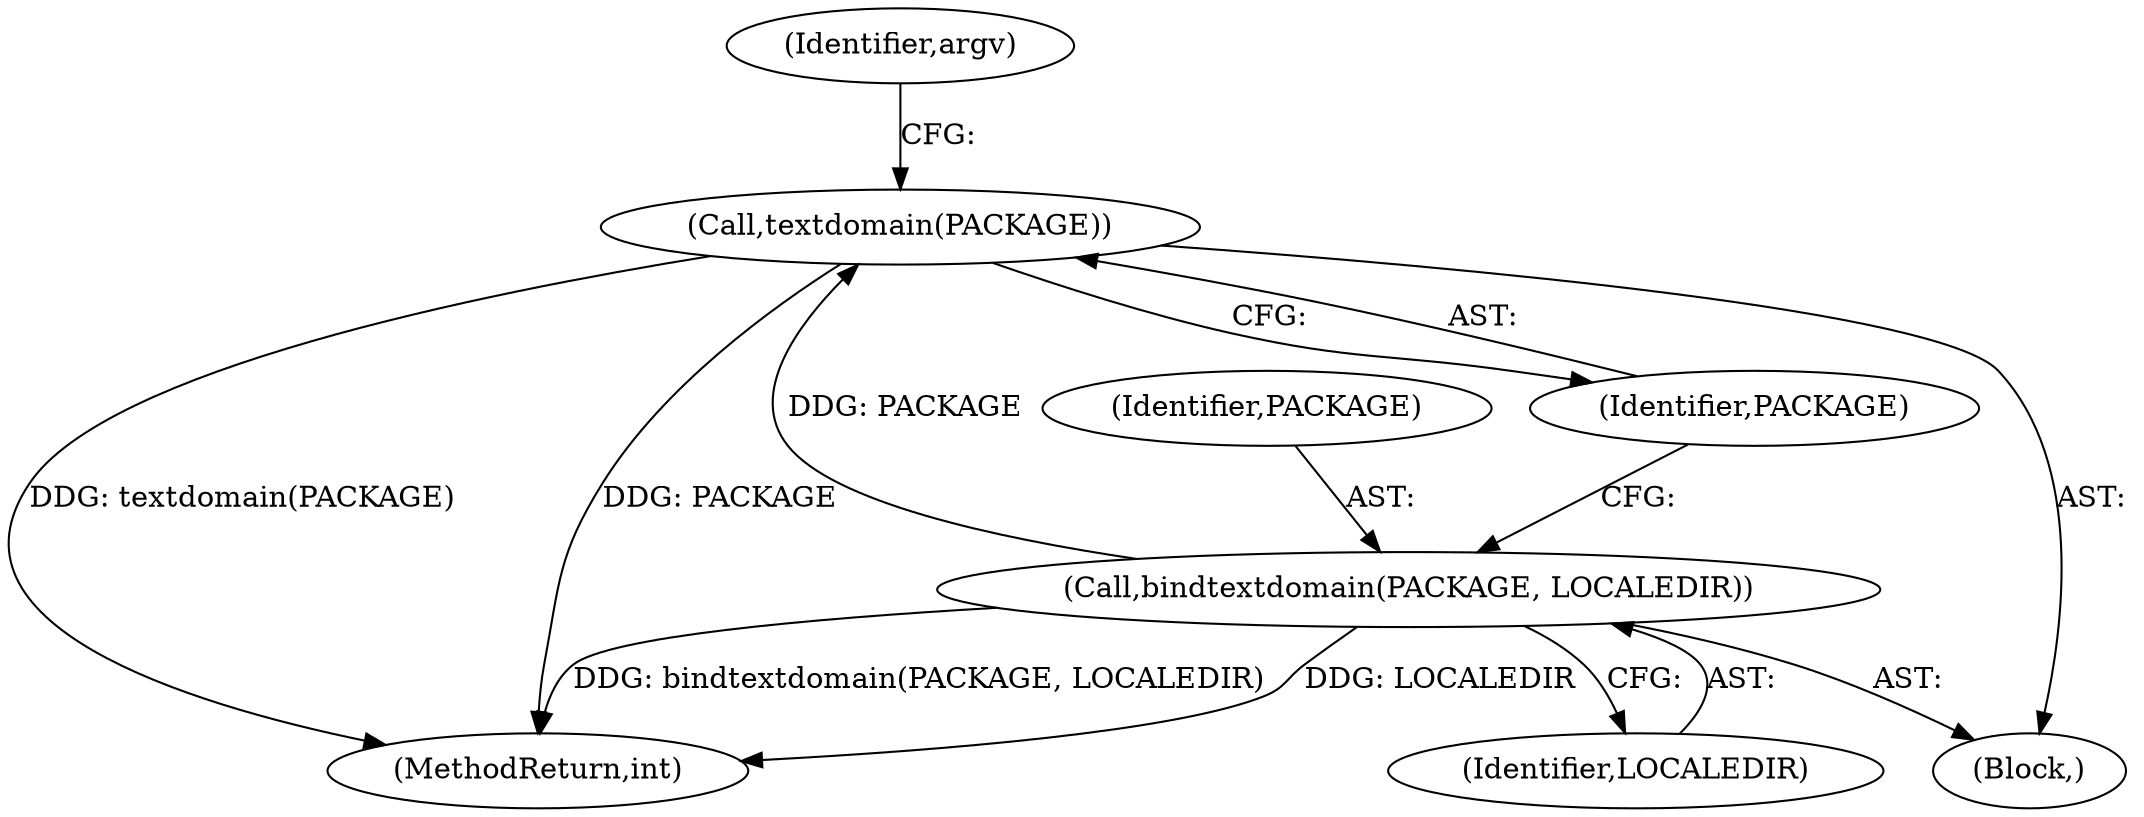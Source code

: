 digraph "0_abrt_50ee8130fb4cd4ef1af7682a2c85dd99cb99424e@API" {
"1000123" [label="(Call,textdomain(PACKAGE))"];
"1000120" [label="(Call,bindtextdomain(PACKAGE, LOCALEDIR))"];
"1000122" [label="(Identifier,LOCALEDIR)"];
"1000121" [label="(Identifier,PACKAGE)"];
"1000445" [label="(MethodReturn,int)"];
"1000120" [label="(Call,bindtextdomain(PACKAGE, LOCALEDIR))"];
"1000123" [label="(Call,textdomain(PACKAGE))"];
"1000116" [label="(Block,)"];
"1000124" [label="(Identifier,PACKAGE)"];
"1000126" [label="(Identifier,argv)"];
"1000123" -> "1000116"  [label="AST: "];
"1000123" -> "1000124"  [label="CFG: "];
"1000124" -> "1000123"  [label="AST: "];
"1000126" -> "1000123"  [label="CFG: "];
"1000123" -> "1000445"  [label="DDG: textdomain(PACKAGE)"];
"1000123" -> "1000445"  [label="DDG: PACKAGE"];
"1000120" -> "1000123"  [label="DDG: PACKAGE"];
"1000120" -> "1000116"  [label="AST: "];
"1000120" -> "1000122"  [label="CFG: "];
"1000121" -> "1000120"  [label="AST: "];
"1000122" -> "1000120"  [label="AST: "];
"1000124" -> "1000120"  [label="CFG: "];
"1000120" -> "1000445"  [label="DDG: bindtextdomain(PACKAGE, LOCALEDIR)"];
"1000120" -> "1000445"  [label="DDG: LOCALEDIR"];
}

